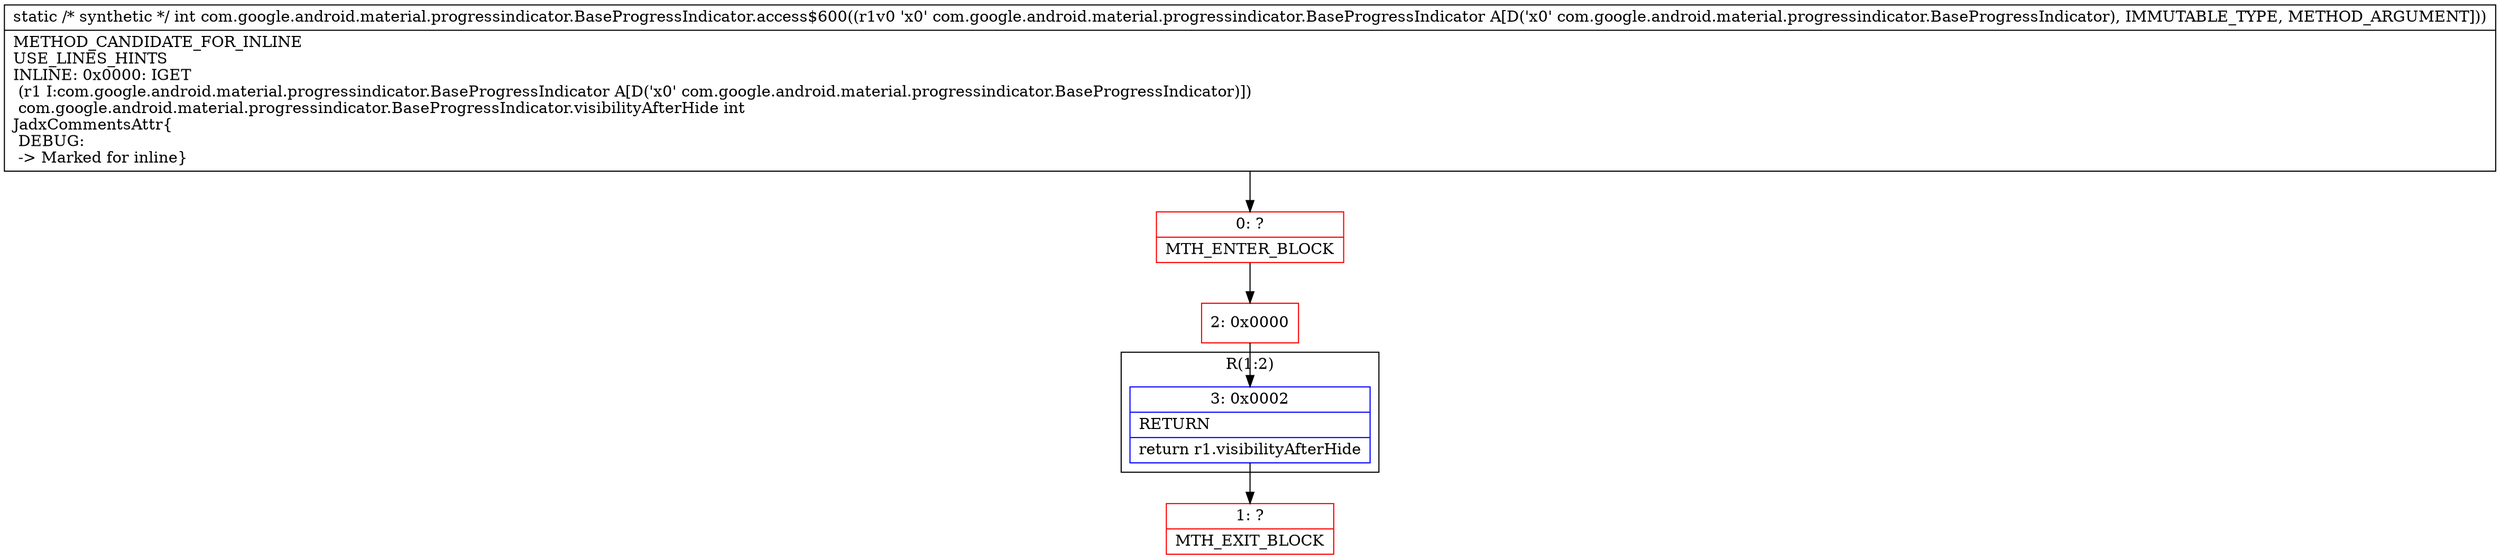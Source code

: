 digraph "CFG forcom.google.android.material.progressindicator.BaseProgressIndicator.access$600(Lcom\/google\/android\/material\/progressindicator\/BaseProgressIndicator;)I" {
subgraph cluster_Region_1572372753 {
label = "R(1:2)";
node [shape=record,color=blue];
Node_3 [shape=record,label="{3\:\ 0x0002|RETURN\l|return r1.visibilityAfterHide\l}"];
}
Node_0 [shape=record,color=red,label="{0\:\ ?|MTH_ENTER_BLOCK\l}"];
Node_2 [shape=record,color=red,label="{2\:\ 0x0000}"];
Node_1 [shape=record,color=red,label="{1\:\ ?|MTH_EXIT_BLOCK\l}"];
MethodNode[shape=record,label="{static \/* synthetic *\/ int com.google.android.material.progressindicator.BaseProgressIndicator.access$600((r1v0 'x0' com.google.android.material.progressindicator.BaseProgressIndicator A[D('x0' com.google.android.material.progressindicator.BaseProgressIndicator), IMMUTABLE_TYPE, METHOD_ARGUMENT]))  | METHOD_CANDIDATE_FOR_INLINE\lUSE_LINES_HINTS\lINLINE: 0x0000: IGET  \l  (r1 I:com.google.android.material.progressindicator.BaseProgressIndicator A[D('x0' com.google.android.material.progressindicator.BaseProgressIndicator)])\l com.google.android.material.progressindicator.BaseProgressIndicator.visibilityAfterHide int\lJadxCommentsAttr\{\l DEBUG: \l \-\> Marked for inline\}\l}"];
MethodNode -> Node_0;Node_3 -> Node_1;
Node_0 -> Node_2;
Node_2 -> Node_3;
}


